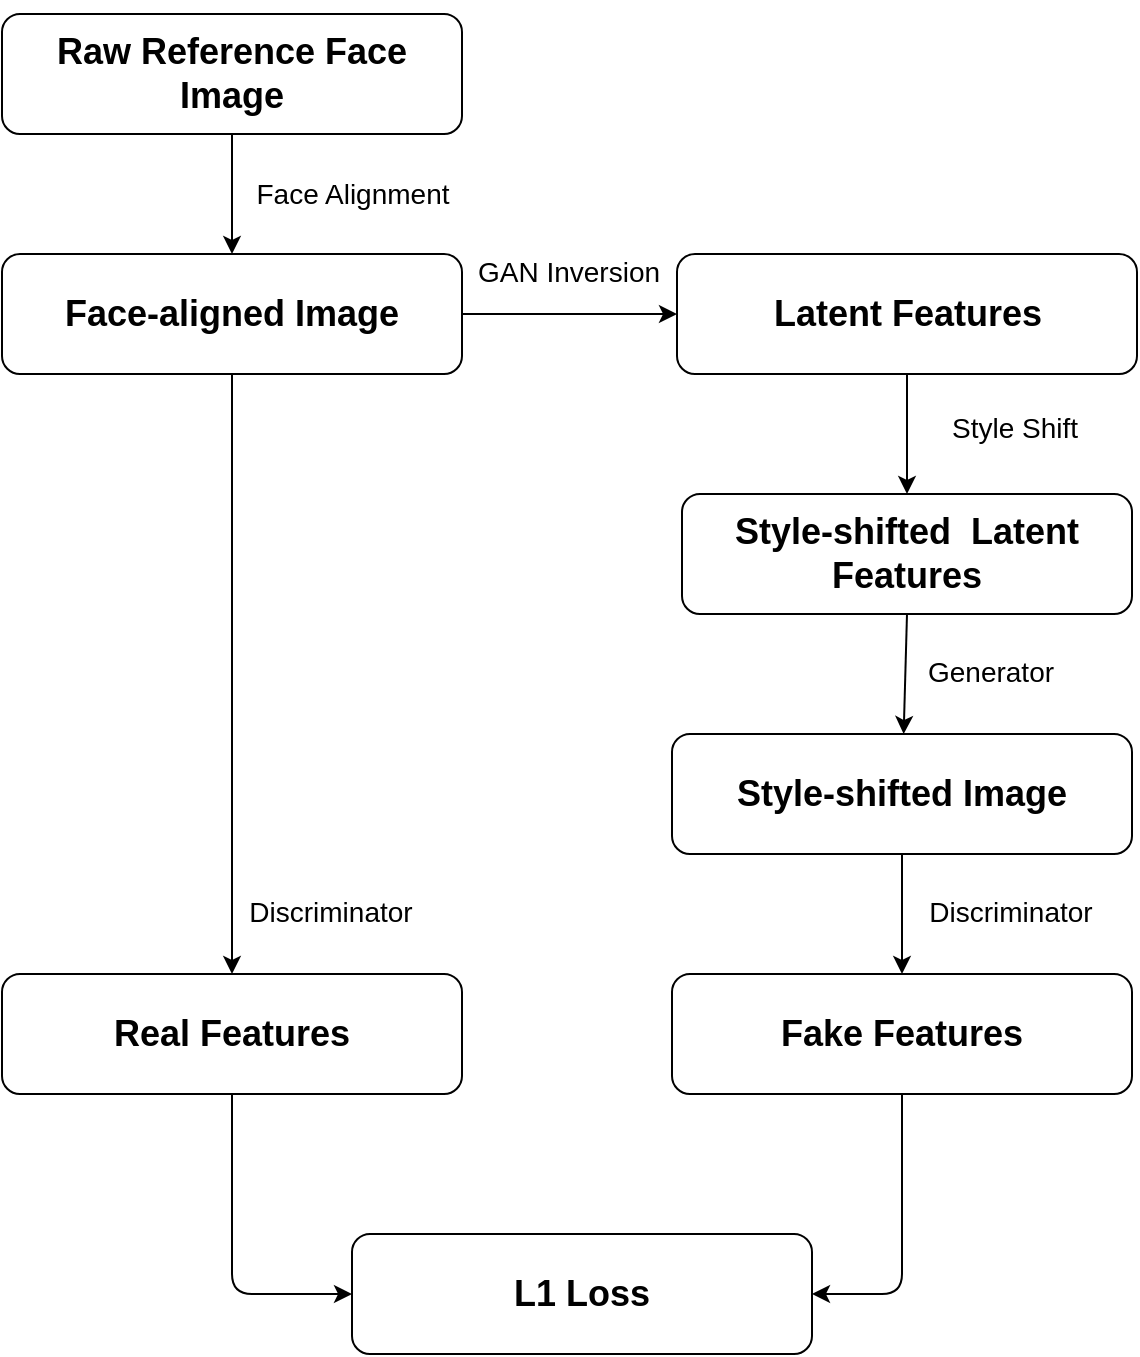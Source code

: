 <mxfile>
    <diagram id="6iw_RZE9-BXgiEtmnTba" name="Page-1">
        <mxGraphModel dx="666" dy="548" grid="1" gridSize="10" guides="1" tooltips="1" connect="1" arrows="1" fold="1" page="1" pageScale="1" pageWidth="850" pageHeight="1100" background="none" math="0" shadow="0">
            <root>
                <mxCell id="0"/>
                <mxCell id="1" parent="0"/>
                <mxCell id="2" value="&lt;h2&gt;Raw Reference Face Image&lt;/h2&gt;" style="rounded=1;whiteSpace=wrap;html=1;" parent="1" vertex="1">
                    <mxGeometry x="110" y="40" width="230" height="60" as="geometry"/>
                </mxCell>
                <mxCell id="39" style="edgeStyle=none;html=1;exitX=1;exitY=0.5;exitDx=0;exitDy=0;entryX=0;entryY=0.5;entryDx=0;entryDy=0;" parent="1" source="3" target="7" edge="1">
                    <mxGeometry relative="1" as="geometry"/>
                </mxCell>
                <mxCell id="3" value="&lt;h2&gt;Face-aligned Image&lt;/h2&gt;" style="rounded=1;whiteSpace=wrap;html=1;" parent="1" vertex="1">
                    <mxGeometry x="110" y="160" width="230" height="60" as="geometry"/>
                </mxCell>
                <mxCell id="4" value="" style="endArrow=classic;html=1;exitX=0.5;exitY=1;exitDx=0;exitDy=0;entryX=0.5;entryY=0;entryDx=0;entryDy=0;" parent="1" source="2" target="3" edge="1">
                    <mxGeometry width="50" height="50" relative="1" as="geometry">
                        <mxPoint x="320" y="250" as="sourcePoint"/>
                        <mxPoint x="370" y="200" as="targetPoint"/>
                    </mxGeometry>
                </mxCell>
                <mxCell id="6" value="Face Alignment" style="edgeLabel;html=1;align=center;verticalAlign=middle;resizable=0;points=[];fontSize=14;" parent="4" vertex="1" connectable="0">
                    <mxGeometry x="-0.429" y="-2" relative="1" as="geometry">
                        <mxPoint x="62" y="13" as="offset"/>
                    </mxGeometry>
                </mxCell>
                <mxCell id="15" style="edgeStyle=none;html=1;exitX=0.5;exitY=1;exitDx=0;exitDy=0;entryX=0.5;entryY=0;entryDx=0;entryDy=0;" parent="1" source="7" target="14" edge="1">
                    <mxGeometry relative="1" as="geometry"/>
                </mxCell>
                <mxCell id="7" value="&lt;h2&gt;Latent Features&lt;/h2&gt;" style="rounded=1;whiteSpace=wrap;html=1;" parent="1" vertex="1">
                    <mxGeometry x="447.5" y="160" width="230" height="60" as="geometry"/>
                </mxCell>
                <mxCell id="20" style="edgeStyle=none;html=1;exitX=0.5;exitY=1;exitDx=0;exitDy=0;entryX=0.5;entryY=0;entryDx=0;entryDy=0;fontSize=14;" parent="1" source="3" target="13" edge="1">
                    <mxGeometry relative="1" as="geometry">
                        <mxPoint x="225" y="460" as="sourcePoint"/>
                    </mxGeometry>
                </mxCell>
                <mxCell id="26" style="edgeStyle=none;html=1;exitX=0.5;exitY=1;exitDx=0;exitDy=0;entryX=0;entryY=0.5;entryDx=0;entryDy=0;fontSize=14;" parent="1" source="13" target="25" edge="1">
                    <mxGeometry relative="1" as="geometry">
                        <Array as="points">
                            <mxPoint x="225" y="680"/>
                        </Array>
                    </mxGeometry>
                </mxCell>
                <mxCell id="13" value="&lt;h2&gt;Real Features&lt;/h2&gt;" style="rounded=1;whiteSpace=wrap;html=1;" parent="1" vertex="1">
                    <mxGeometry x="110" y="520" width="230" height="60" as="geometry"/>
                </mxCell>
                <mxCell id="18" style="edgeStyle=none;html=1;exitX=0.5;exitY=1;exitDx=0;exitDy=0;" parent="1" source="14" target="17" edge="1">
                    <mxGeometry relative="1" as="geometry"/>
                </mxCell>
                <mxCell id="14" value="&lt;h2&gt;Style-shifted&amp;nbsp; Latent Features&lt;/h2&gt;" style="rounded=1;whiteSpace=wrap;html=1;" parent="1" vertex="1">
                    <mxGeometry x="450" y="280" width="225" height="60" as="geometry"/>
                </mxCell>
                <mxCell id="16" value="Style Shift" style="edgeLabel;html=1;align=center;verticalAlign=middle;resizable=0;points=[];fontSize=14;" parent="1" vertex="1" connectable="0">
                    <mxGeometry x="630" y="250" as="geometry">
                        <mxPoint x="-14" y="-3" as="offset"/>
                    </mxGeometry>
                </mxCell>
                <mxCell id="23" style="edgeStyle=none;html=1;exitX=0.5;exitY=1;exitDx=0;exitDy=0;entryX=0.5;entryY=0;entryDx=0;entryDy=0;fontSize=14;" parent="1" source="17" target="22" edge="1">
                    <mxGeometry relative="1" as="geometry"/>
                </mxCell>
                <mxCell id="17" value="&lt;h2&gt;Style-shifted Image&lt;/h2&gt;" style="rounded=1;whiteSpace=wrap;html=1;" parent="1" vertex="1">
                    <mxGeometry x="445" y="400" width="230" height="60" as="geometry"/>
                </mxCell>
                <mxCell id="19" value="&lt;font style=&quot;font-size: 14px&quot;&gt;Generator&lt;/font&gt;" style="edgeLabel;html=1;align=center;verticalAlign=middle;resizable=0;points=[];" parent="1" vertex="1" connectable="0">
                    <mxGeometry x="620" y="370" as="geometry">
                        <mxPoint x="-16" y="-1" as="offset"/>
                    </mxGeometry>
                </mxCell>
                <mxCell id="21" value="&lt;span style=&quot;font-size: 14px&quot;&gt;Discriminator&lt;/span&gt;" style="edgeLabel;html=1;align=center;verticalAlign=middle;resizable=0;points=[];" parent="1" vertex="1" connectable="0">
                    <mxGeometry x="290" y="490" as="geometry">
                        <mxPoint x="-16" y="-1" as="offset"/>
                    </mxGeometry>
                </mxCell>
                <mxCell id="27" style="edgeStyle=none;html=1;exitX=0.5;exitY=1;exitDx=0;exitDy=0;entryX=1;entryY=0.5;entryDx=0;entryDy=0;fontSize=14;" parent="1" source="22" target="25" edge="1">
                    <mxGeometry relative="1" as="geometry">
                        <Array as="points">
                            <mxPoint x="560" y="680"/>
                        </Array>
                    </mxGeometry>
                </mxCell>
                <mxCell id="22" value="&lt;h2&gt;Fake Features&lt;/h2&gt;" style="rounded=1;whiteSpace=wrap;html=1;" parent="1" vertex="1">
                    <mxGeometry x="445" y="520" width="230" height="60" as="geometry"/>
                </mxCell>
                <mxCell id="24" value="&lt;span style=&quot;font-size: 14px&quot;&gt;Discriminator&lt;/span&gt;" style="edgeLabel;html=1;align=center;verticalAlign=middle;resizable=0;points=[];" parent="1" vertex="1" connectable="0">
                    <mxGeometry x="630" y="490" as="geometry">
                        <mxPoint x="-16" y="-1" as="offset"/>
                    </mxGeometry>
                </mxCell>
                <mxCell id="25" value="&lt;h2&gt;L1 Loss&lt;/h2&gt;" style="rounded=1;whiteSpace=wrap;html=1;" parent="1" vertex="1">
                    <mxGeometry x="285" y="650" width="230" height="60" as="geometry"/>
                </mxCell>
                <mxCell id="38" value="GAN Inversion" style="edgeLabel;html=1;align=center;verticalAlign=middle;resizable=0;points=[];fontSize=14;" parent="1" vertex="1" connectable="0">
                    <mxGeometry x="390" y="170" as="geometry">
                        <mxPoint x="3" y="-1" as="offset"/>
                    </mxGeometry>
                </mxCell>
            </root>
        </mxGraphModel>
    </diagram>
</mxfile>